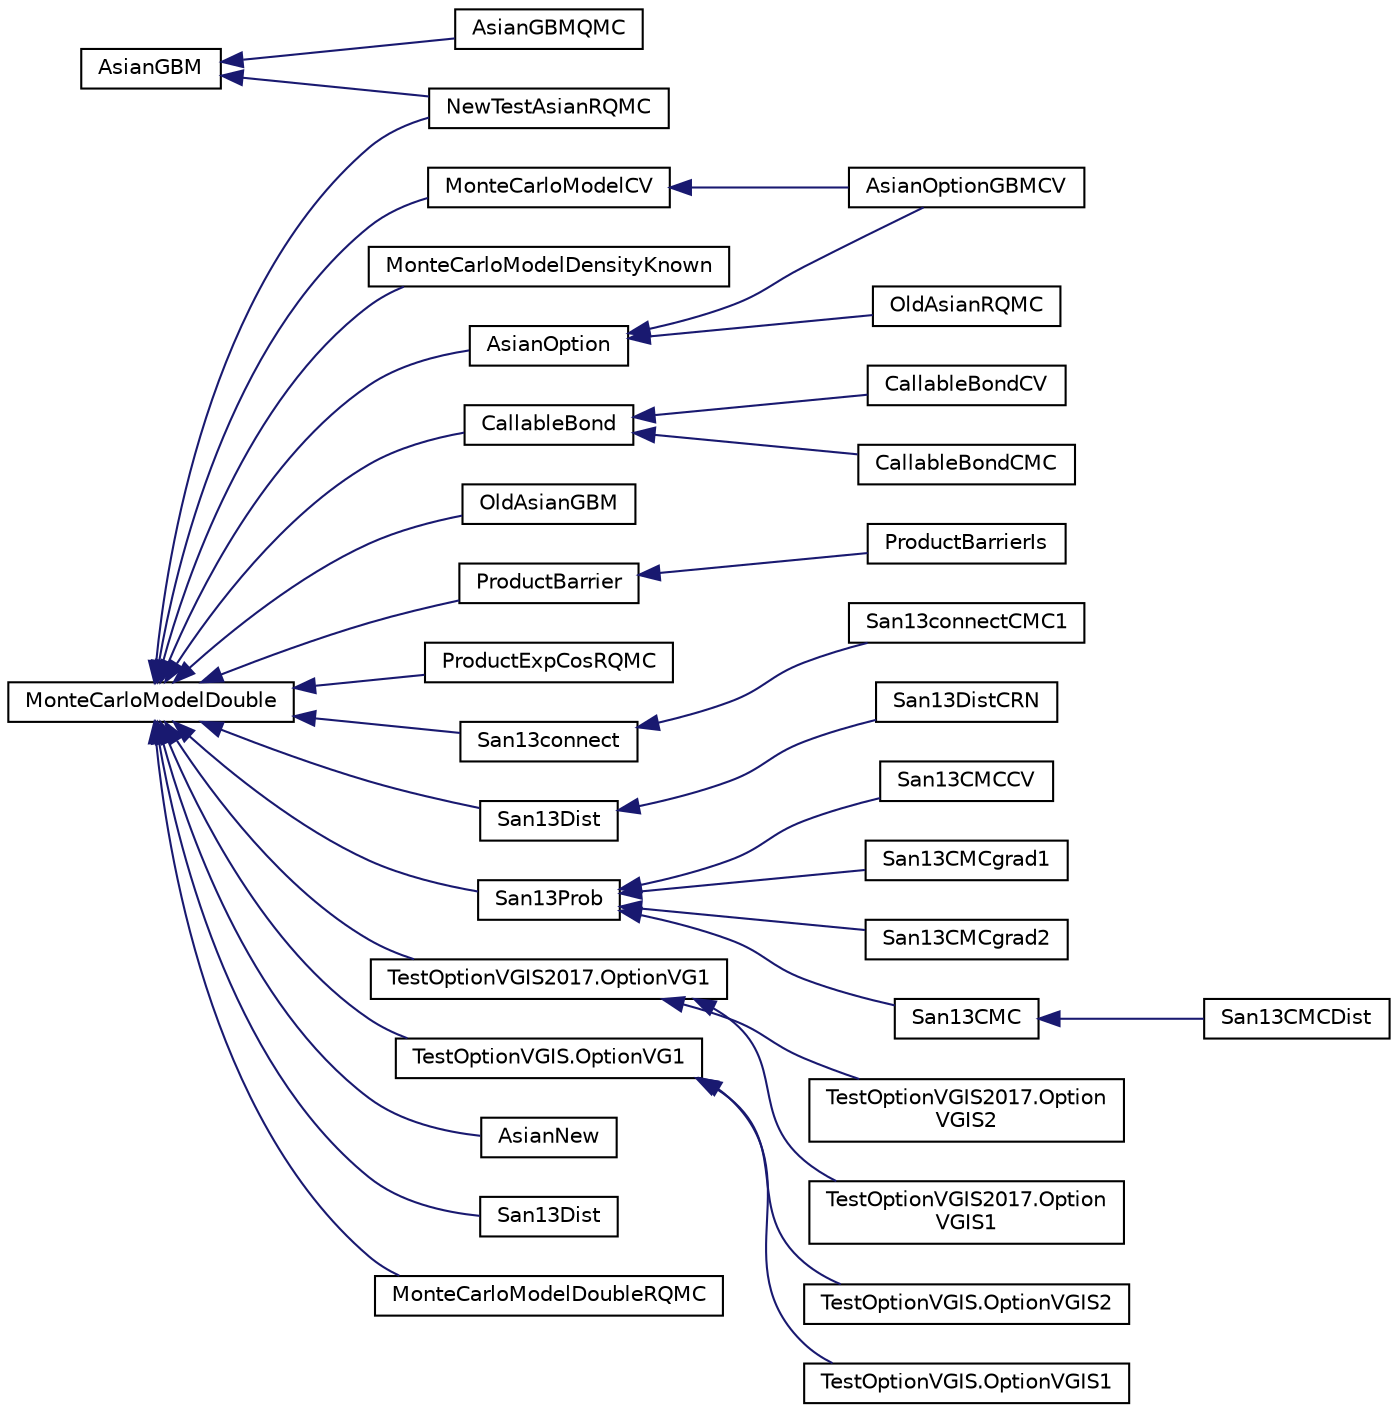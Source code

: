 digraph "Graphical Class Hierarchy"
{
 // INTERACTIVE_SVG=YES
  bgcolor="transparent";
  edge [fontname="Helvetica",fontsize="10",labelfontname="Helvetica",labelfontsize="10"];
  node [fontname="Helvetica",fontsize="10",shape=record];
  rankdir="LR";
  Node734 [label="AsianGBM",height=0.2,width=0.4,color="black",URL="$d5/d5f/classtutorial_1_1AsianGBM.html"];
  Node734 -> Node735 [dir="back",color="midnightblue",fontsize="10",style="solid",fontname="Helvetica"];
  Node735 [label="AsianGBMQMC",height=0.2,width=0.4,color="black",URL="$d4/d96/classtutorial_1_1AsianGBMQMC.html"];
  Node734 -> Node28 [dir="back",color="midnightblue",fontsize="10",style="solid",fontname="Helvetica"];
  Node28 [label="NewTestAsianRQMC",height=0.2,width=0.4,color="black",URL="$de/dd7/classtutorial_1_1NewTestAsianRQMC.html"];
  Node0 [label="MonteCarloModelDouble",height=0.2,width=0.4,color="black",URL="$d3/d2f/interfaceumontreal_1_1ssj_1_1mcqmctools_1_1MonteCarloModelDouble.html",tooltip="An interface for a very simple simulation model for which Monte Carlo (MC) and RQMC experiments are t..."];
  Node0 -> Node1 [dir="back",color="midnightblue",fontsize="10",style="solid",fontname="Helvetica"];
  Node1 [label="AsianOption",height=0.2,width=0.4,color="black",URL="$d9/d89/classift6561examples_1_1AsianOption.html",tooltip="This class represents an Asian average price call option with European exercise type. "];
  Node1 -> Node32 [dir="back",color="midnightblue",fontsize="10",style="solid",fontname="Helvetica"];
  Node32 [label="AsianOptionGBMCV",height=0.2,width=0.4,color="black",URL="$d9/d5d/classift6561examples_1_1AsianOptionGBMCV.html",tooltip="This class represents an Asian Option based on a geometric Brownian motion, for which we use the payo..."];
  Node1 -> Node3 [dir="back",color="midnightblue",fontsize="10",style="solid",fontname="Helvetica"];
  Node3 [label="OldAsianRQMC",height=0.2,width=0.4,color="black",URL="$dd/d0b/classift6561examples_1_1OldAsianRQMC.html"];
  Node0 -> Node4 [dir="back",color="midnightblue",fontsize="10",style="solid",fontname="Helvetica"];
  Node4 [label="CallableBond",height=0.2,width=0.4,color="black",URL="$d8/d72/classift6561examples_1_1CallableBond.html",tooltip="Estimates the value of a callable bond. "];
  Node4 -> Node5 [dir="back",color="midnightblue",fontsize="10",style="solid",fontname="Helvetica"];
  Node5 [label="CallableBondCMC",height=0.2,width=0.4,color="black",URL="$d5/dc2/classift6561examples_1_1CallableBondCMC.html",tooltip="Estimates the value of a callable bond where the coupons are paid at the same time as in..."];
  Node4 -> Node6 [dir="back",color="midnightblue",fontsize="10",style="solid",fontname="Helvetica"];
  Node6 [label="CallableBondCV",height=0.2,width=0.4,color="black",URL="$d3/dd3/classift6561examples_1_1CallableBondCV.html",tooltip="Estimates the value of a callable bond using the uncallable bond as a control variate. "];
  Node0 -> Node7 [dir="back",color="midnightblue",fontsize="10",style="solid",fontname="Helvetica"];
  Node7 [label="OldAsianGBM",height=0.2,width=0.4,color="black",URL="$d4/d54/classift6561examples_1_1OldAsianGBM.html"];
  Node0 -> Node8 [dir="back",color="midnightblue",fontsize="10",style="solid",fontname="Helvetica"];
  Node8 [label="ProductBarrier",height=0.2,width=0.4,color="black",URL="$dc/d19/classift6561examples_1_1ProductBarrier.html"];
  Node8 -> Node9 [dir="back",color="midnightblue",fontsize="10",style="solid",fontname="Helvetica"];
  Node9 [label="ProductBarrierIs",height=0.2,width=0.4,color="black",URL="$d5/d38/classift6561examples_1_1ProductBarrierIs.html"];
  Node0 -> Node10 [dir="back",color="midnightblue",fontsize="10",style="solid",fontname="Helvetica"];
  Node10 [label="ProductExpCosRQMC",height=0.2,width=0.4,color="black",URL="$da/db2/classift6561examples_1_1ProductExpCosRQMC.html"];
  Node0 -> Node11 [dir="back",color="midnightblue",fontsize="10",style="solid",fontname="Helvetica"];
  Node11 [label="San13connect",height=0.2,width=0.4,color="black",URL="$d9/d18/classift6561examples_1_1San13connect.html",tooltip="This class simulates a specific stochastic activity network with 9 nodes and 13 links, taken from Elmaghraby (1977) and used again in L&#39;Ecuyer and Lemieux (2000), \"Variance Reduction via Lattice Rules\". "];
  Node11 -> Node12 [dir="back",color="midnightblue",fontsize="10",style="solid",fontname="Helvetica"];
  Node12 [label="San13connectCMC1",height=0.2,width=0.4,color="black",URL="$dd/dc3/classift6561examples_1_1San13connectCMC1.html",tooltip="This class simulates a specific stochastic activity network with 9 nodes and 13 links, taken from Elmaghraby (1977) and used again in L&#39;Ecuyer and Lemieux (2000), \"Variance Reduction via Lattice Rules\". "];
  Node0 -> Node13 [dir="back",color="midnightblue",fontsize="10",style="solid",fontname="Helvetica"];
  Node13 [label="San13Dist",height=0.2,width=0.4,color="black",URL="$d8/ddc/classift6561examples_1_1San13Dist.html",tooltip="This class simulates a specific stochastic activity network with 9 nodes and 13 links, taken from Elmaghraby (1977) and used again in L&#39;Ecuyer and Lemieux (2000), \"Variance Reduction via Lattice Rules\". "];
  Node13 -> Node14 [dir="back",color="midnightblue",fontsize="10",style="solid",fontname="Helvetica"];
  Node14 [label="San13DistCRN",height=0.2,width=0.4,color="black",URL="$d3/d6c/classift6561examples_1_1San13DistCRN.html",tooltip="Here we compute the empirical distribution of the shortest path lengths and we construct a histogram..."];
  Node0 -> Node15 [dir="back",color="midnightblue",fontsize="10",style="solid",fontname="Helvetica"];
  Node15 [label="San13Prob",height=0.2,width=0.4,color="black",URL="$d1/d19/classift6561examples_1_1San13Prob.html",tooltip="This class simulates a specific stochastic activity network with 9 nodes and 13 links, taken from Elmaghraby (1977) and used again in L&#39;Ecuyer and Lemieux (2000), \"Variance Reduction via Lattice Rules\". "];
  Node15 -> Node16 [dir="back",color="midnightblue",fontsize="10",style="solid",fontname="Helvetica"];
  Node16 [label="San13CMC",height=0.2,width=0.4,color="black",URL="$dd/d09/classift6561examples_1_1San13CMC.html"];
  Node16 -> Node17 [dir="back",color="midnightblue",fontsize="10",style="solid",fontname="Helvetica"];
  Node17 [label="San13CMCDist",height=0.2,width=0.4,color="black",URL="$d0/df9/classift6561examples_1_1San13CMCDist.html",tooltip="Here we compute the empirical distribution of the CMC estimator. "];
  Node15 -> Node18 [dir="back",color="midnightblue",fontsize="10",style="solid",fontname="Helvetica"];
  Node18 [label="San13CMCCV",height=0.2,width=0.4,color="black",URL="$d3/dd1/classift6561examples_1_1San13CMCCV.html"];
  Node15 -> Node19 [dir="back",color="midnightblue",fontsize="10",style="solid",fontname="Helvetica"];
  Node19 [label="San13CMCgrad1",height=0.2,width=0.4,color="black",URL="$d8/da4/classift6561examples_1_1San13CMCgrad1.html"];
  Node15 -> Node20 [dir="back",color="midnightblue",fontsize="10",style="solid",fontname="Helvetica"];
  Node20 [label="San13CMCgrad2",height=0.2,width=0.4,color="black",URL="$d2/df2/classift6561examples_1_1San13CMCgrad2.html"];
  Node0 -> Node21 [dir="back",color="midnightblue",fontsize="10",style="solid",fontname="Helvetica"];
  Node21 [label="TestOptionVGIS2017.OptionVG1",height=0.2,width=0.4,color="black",URL="$df/df4/classift6561examples_1_1TestOptionVGIS2017_1_1OptionVG1.html"];
  Node21 -> Node22 [dir="back",color="midnightblue",fontsize="10",style="solid",fontname="Helvetica"];
  Node22 [label="TestOptionVGIS2017.Option\lVGIS1",height=0.2,width=0.4,color="black",URL="$d0/d9e/classift6561examples_1_1TestOptionVGIS2017_1_1OptionVGIS1.html"];
  Node21 -> Node23 [dir="back",color="midnightblue",fontsize="10",style="solid",fontname="Helvetica"];
  Node23 [label="TestOptionVGIS2017.Option\lVGIS2",height=0.2,width=0.4,color="black",URL="$da/d62/classift6561examples_1_1TestOptionVGIS2017_1_1OptionVGIS2.html"];
  Node0 -> Node24 [dir="back",color="midnightblue",fontsize="10",style="solid",fontname="Helvetica"];
  Node24 [label="TestOptionVGIS.OptionVG1",height=0.2,width=0.4,color="black",URL="$d4/d61/classift6561examples_1_1TestOptionVGIS_1_1OptionVG1.html"];
  Node24 -> Node25 [dir="back",color="midnightblue",fontsize="10",style="solid",fontname="Helvetica"];
  Node25 [label="TestOptionVGIS.OptionVGIS1",height=0.2,width=0.4,color="black",URL="$da/d99/classift6561examples_1_1TestOptionVGIS_1_1OptionVGIS1.html"];
  Node24 -> Node26 [dir="back",color="midnightblue",fontsize="10",style="solid",fontname="Helvetica"];
  Node26 [label="TestOptionVGIS.OptionVGIS2",height=0.2,width=0.4,color="black",URL="$d8/d9c/classift6561examples_1_1TestOptionVGIS_1_1OptionVGIS2.html"];
  Node0 -> Node27 [dir="back",color="midnightblue",fontsize="10",style="solid",fontname="Helvetica"];
  Node27 [label="AsianNew",height=0.2,width=0.4,color="black",URL="$d5/d09/classtutorial_1_1AsianNew.html"];
  Node0 -> Node28 [dir="back",color="midnightblue",fontsize="10",style="solid",fontname="Helvetica"];
  Node0 -> Node29 [dir="back",color="midnightblue",fontsize="10",style="solid",fontname="Helvetica"];
  Node29 [label="San13Dist",height=0.2,width=0.4,color="black",URL="$d5/d09/classtutorial_1_1San13Dist.html",tooltip="This class simulates a specific stochastic activity network with 9 nodes and 13 links, taken from Elmaghraby (1977) and used again in L&#39;Ecuyer and Lemieux (2000), \"Variance Reduction via Lattice Rules\". "];
  Node0 -> Node30 [dir="back",color="midnightblue",fontsize="10",style="solid",fontname="Helvetica"];
  Node30 [label="MonteCarloModelDoubleRQMC",height=0.2,width=0.4,color="black",URL="$d4/d62/interfaceumontreal_1_1ssj_1_1mcqmctools_1_1anova_1_1MonteCarloModelDoubleRQMC.html",tooltip="An interface for a simple simulation model for which Monte Carlo (MC) or RQMC experiments are to be p..."];
  Node0 -> Node31 [dir="back",color="midnightblue",fontsize="10",style="solid",fontname="Helvetica"];
  Node31 [label="MonteCarloModelCV",height=0.2,width=0.4,color="black",URL="$da/dee/interfaceumontreal_1_1ssj_1_1mcqmctools_1_1MonteCarloModelCV.html",tooltip="An extension of MonteCarloModelDouble that also implements a vector of control variates. "];
  Node31 -> Node32 [dir="back",color="midnightblue",fontsize="10",style="solid",fontname="Helvetica"];
  Node0 -> Node33 [dir="back",color="midnightblue",fontsize="10",style="solid",fontname="Helvetica"];
  Node33 [label="MonteCarloModelDensityKnown",height=0.2,width=0.4,color="black",URL="$d9/d1b/interfaceumontreal_1_1ssj_1_1mcqmctools_1_1MonteCarloModelDensityKnown.html",tooltip="An interface for a simulation model for which Monte Carlo (MC) and RQMC experiments are to be perform..."];
}
